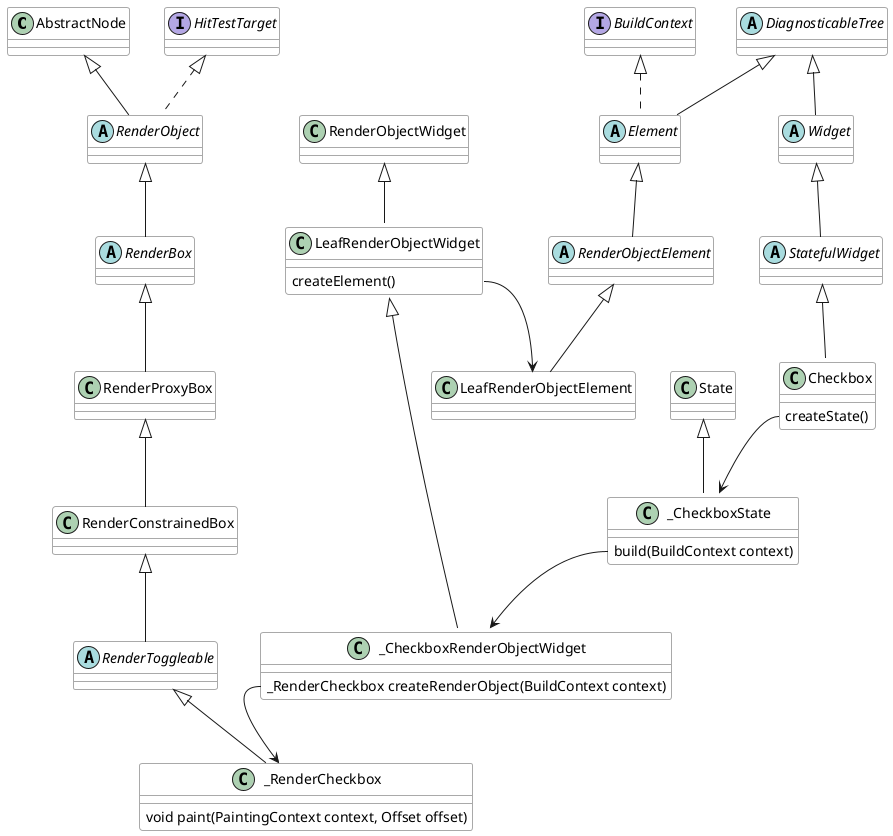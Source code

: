 @startuml
class AbstractNode {
}

class Checkbox extends StatefulWidget {
    createState() 
}

class _CheckboxRenderObjectWidget extends LeafRenderObjectWidget {
  _RenderCheckbox createRenderObject(BuildContext context)
}

class _CheckboxState extends State {
    build(BuildContext context)
}

abstract class DiagnosticableTree {
}

abstract class Element extends DiagnosticableTree implements BuildContext {
}

class LeafRenderObjectElement extends RenderObjectElement {
}

class LeafRenderObjectWidget extends RenderObjectWidget {
  createElement()
}

abstract class RenderBox extends RenderObject {
}

class _RenderCheckbox extends RenderToggleable {
  void paint(PaintingContext context, Offset offset) 
}

class RenderConstrainedBox extends RenderProxyBox {
}

abstract class RenderObject extends AbstractNode implements HitTestTarget {
}

abstract class RenderObjectElement extends Element {
}

class RenderProxyBox extends RenderBox {
}

abstract class RenderToggleable extends RenderConstrainedBox {
}

abstract class StatefulWidget extends Widget {
}

abstract class Widget extends DiagnosticableTree {
}


Checkbox::createState --> _CheckboxState
_CheckboxState::build --> _CheckboxRenderObjectWidget
LeafRenderObjectWidget::createElement --> LeafRenderObjectElement
_CheckboxRenderObjectWidget::createRenderObject --> _RenderCheckbox














skinparam defaultFontName  Helvetica
skinparam sequenceMessageAlign center
skinparam monochrome false

skinparam class {
	ArrowColor Black
	BackgroundColor White
	BorderColor DarkGray
	BorderThickness 1
}


skinparam object {
	ArrowColor Black
	BackgroundColor White
	BorderColor Black
}

skinparam package {
	BackgroundColor White
	BorderColor Black
}
@enduml